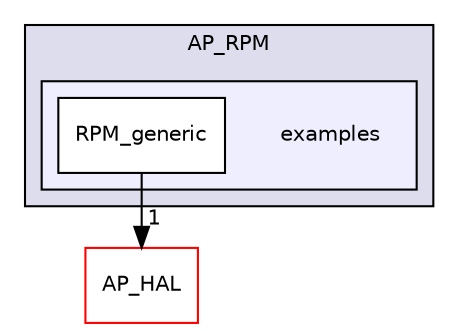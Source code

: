 digraph "libraries/AP_RPM/examples" {
  compound=true
  node [ fontsize="10", fontname="Helvetica"];
  edge [ labelfontsize="10", labelfontname="Helvetica"];
  subgraph clusterdir_e43f775edb5dd0ea21f8ab5f36fd690f {
    graph [ bgcolor="#ddddee", pencolor="black", label="AP_RPM" fontname="Helvetica", fontsize="10", URL="dir_e43f775edb5dd0ea21f8ab5f36fd690f.html"]
  subgraph clusterdir_a42a26bcc77abd02a246b4b3fa88fca0 {
    graph [ bgcolor="#eeeeff", pencolor="black", label="" URL="dir_a42a26bcc77abd02a246b4b3fa88fca0.html"];
    dir_a42a26bcc77abd02a246b4b3fa88fca0 [shape=plaintext label="examples"];
    dir_30addba8d5640260b0cc2c43256f3411 [shape=box label="RPM_generic" color="black" fillcolor="white" style="filled" URL="dir_30addba8d5640260b0cc2c43256f3411.html"];
  }
  }
  dir_1cbc10423b2512b31103883361e0123b [shape=box label="AP_HAL" fillcolor="white" style="filled" color="red" URL="dir_1cbc10423b2512b31103883361e0123b.html"];
  dir_30addba8d5640260b0cc2c43256f3411->dir_1cbc10423b2512b31103883361e0123b [headlabel="1", labeldistance=1.5 headhref="dir_000147_000057.html"];
}

